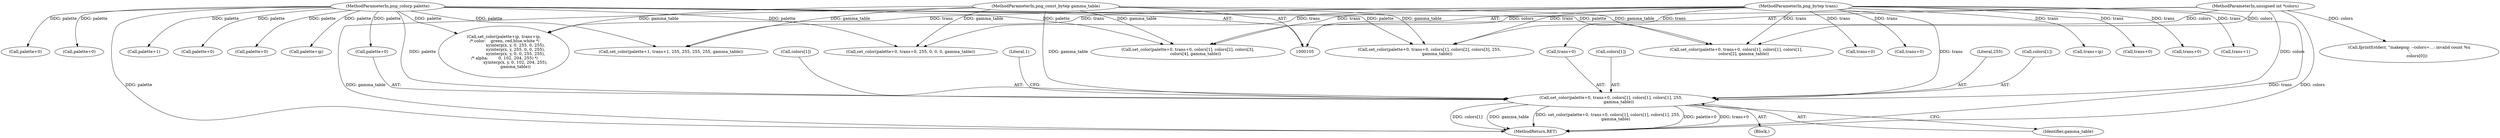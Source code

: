 digraph "0_Android_9d4853418ab2f754c2b63e091c29c5529b8b86ca_13@array" {
"1000127" [label="(Call,set_color(palette+0, trans+0, colors[1], colors[1], colors[1], 255,\n            gamma_table))"];
"1000106" [label="(MethodParameterIn,png_colorp palette)"];
"1000107" [label="(MethodParameterIn,png_bytep trans)"];
"1000110" [label="(MethodParameterIn,unsigned int *colors)"];
"1000109" [label="(MethodParameterIn,png_const_bytep gamma_table)"];
"1000140" [label="(Call,colors[1])"];
"1000106" [label="(MethodParameterIn,png_colorp palette)"];
"1000146" [label="(Literal,1)"];
"1000292" [label="(Call,trans+ip)"];
"1000328" [label="(MethodReturn,RET)"];
"1000288" [label="(Call,set_color(palette+ip, trans+ip,\n /* color:    green, red,blue,white */\n                  xyinterp(x, y, 0, 255, 0, 255),\n                  xyinterp(x, y, 255, 0, 0, 255),\n                  xyinterp(x, y, 0, 0, 255, 255),\n /* alpha:        0, 102, 204, 255) */\n                  xyinterp(x, y, 0, 102, 204, 255),\n                  gamma_table))"];
"1000232" [label="(Call,set_color(palette+1, trans+1, 255, 255, 255, 255, gamma_table))"];
"1000116" [label="(Block,)"];
"1000152" [label="(Call,trans+0)"];
"1000144" [label="(Identifier,gamma_table)"];
"1000148" [label="(Call,set_color(palette+0, trans+0, colors[1], colors[1], colors[1],\n            colors[2], gamma_table))"];
"1000118" [label="(Call,fprintf(stderr, \"makepng: --colors=...: invalid count %u\n\",\n            colors[0]))"];
"1000233" [label="(Call,palette+1)"];
"1000192" [label="(Call,set_color(palette+0, trans+0, colors[1], colors[2], colors[3],\n            colors[4], gamma_table))"];
"1000128" [label="(Call,palette+0)"];
"1000107" [label="(MethodParameterIn,png_bytep trans)"];
"1000224" [label="(Call,trans+0)"];
"1000221" [label="(Call,palette+0)"];
"1000109" [label="(MethodParameterIn,png_const_bytep gamma_table)"];
"1000110" [label="(MethodParameterIn,unsigned int *colors)"];
"1000193" [label="(Call,palette+0)"];
"1000131" [label="(Call,trans+0)"];
"1000171" [label="(Call,set_color(palette+0, trans+0, colors[1], colors[2], colors[3], 255,\n            gamma_table))"];
"1000236" [label="(Call,trans+1)"];
"1000137" [label="(Call,colors[1])"];
"1000289" [label="(Call,palette+ip)"];
"1000149" [label="(Call,palette+0)"];
"1000143" [label="(Literal,255)"];
"1000220" [label="(Call,set_color(palette+0, trans+0, 255, 0, 0, 0, gamma_table))"];
"1000134" [label="(Call,colors[1])"];
"1000196" [label="(Call,trans+0)"];
"1000127" [label="(Call,set_color(palette+0, trans+0, colors[1], colors[1], colors[1], 255,\n            gamma_table))"];
"1000175" [label="(Call,trans+0)"];
"1000172" [label="(Call,palette+0)"];
"1000127" -> "1000116"  [label="AST: "];
"1000127" -> "1000144"  [label="CFG: "];
"1000128" -> "1000127"  [label="AST: "];
"1000131" -> "1000127"  [label="AST: "];
"1000134" -> "1000127"  [label="AST: "];
"1000137" -> "1000127"  [label="AST: "];
"1000140" -> "1000127"  [label="AST: "];
"1000143" -> "1000127"  [label="AST: "];
"1000144" -> "1000127"  [label="AST: "];
"1000146" -> "1000127"  [label="CFG: "];
"1000127" -> "1000328"  [label="DDG: colors[1]"];
"1000127" -> "1000328"  [label="DDG: gamma_table"];
"1000127" -> "1000328"  [label="DDG: set_color(palette+0, trans+0, colors[1], colors[1], colors[1], 255,\n            gamma_table)"];
"1000127" -> "1000328"  [label="DDG: palette+0"];
"1000127" -> "1000328"  [label="DDG: trans+0"];
"1000106" -> "1000127"  [label="DDG: palette"];
"1000107" -> "1000127"  [label="DDG: trans"];
"1000110" -> "1000127"  [label="DDG: colors"];
"1000109" -> "1000127"  [label="DDG: gamma_table"];
"1000106" -> "1000105"  [label="AST: "];
"1000106" -> "1000328"  [label="DDG: palette"];
"1000106" -> "1000128"  [label="DDG: palette"];
"1000106" -> "1000148"  [label="DDG: palette"];
"1000106" -> "1000149"  [label="DDG: palette"];
"1000106" -> "1000171"  [label="DDG: palette"];
"1000106" -> "1000172"  [label="DDG: palette"];
"1000106" -> "1000192"  [label="DDG: palette"];
"1000106" -> "1000193"  [label="DDG: palette"];
"1000106" -> "1000220"  [label="DDG: palette"];
"1000106" -> "1000221"  [label="DDG: palette"];
"1000106" -> "1000232"  [label="DDG: palette"];
"1000106" -> "1000233"  [label="DDG: palette"];
"1000106" -> "1000288"  [label="DDG: palette"];
"1000106" -> "1000289"  [label="DDG: palette"];
"1000107" -> "1000105"  [label="AST: "];
"1000107" -> "1000328"  [label="DDG: trans"];
"1000107" -> "1000131"  [label="DDG: trans"];
"1000107" -> "1000148"  [label="DDG: trans"];
"1000107" -> "1000152"  [label="DDG: trans"];
"1000107" -> "1000171"  [label="DDG: trans"];
"1000107" -> "1000175"  [label="DDG: trans"];
"1000107" -> "1000192"  [label="DDG: trans"];
"1000107" -> "1000196"  [label="DDG: trans"];
"1000107" -> "1000220"  [label="DDG: trans"];
"1000107" -> "1000224"  [label="DDG: trans"];
"1000107" -> "1000232"  [label="DDG: trans"];
"1000107" -> "1000236"  [label="DDG: trans"];
"1000107" -> "1000288"  [label="DDG: trans"];
"1000107" -> "1000292"  [label="DDG: trans"];
"1000110" -> "1000105"  [label="AST: "];
"1000110" -> "1000328"  [label="DDG: colors"];
"1000110" -> "1000118"  [label="DDG: colors"];
"1000110" -> "1000148"  [label="DDG: colors"];
"1000110" -> "1000171"  [label="DDG: colors"];
"1000110" -> "1000192"  [label="DDG: colors"];
"1000109" -> "1000105"  [label="AST: "];
"1000109" -> "1000328"  [label="DDG: gamma_table"];
"1000109" -> "1000148"  [label="DDG: gamma_table"];
"1000109" -> "1000171"  [label="DDG: gamma_table"];
"1000109" -> "1000192"  [label="DDG: gamma_table"];
"1000109" -> "1000220"  [label="DDG: gamma_table"];
"1000109" -> "1000232"  [label="DDG: gamma_table"];
"1000109" -> "1000288"  [label="DDG: gamma_table"];
}
